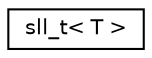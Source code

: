 digraph "Graphical Class Hierarchy"
{
  edge [fontname="Helvetica",fontsize="10",labelfontname="Helvetica",labelfontsize="10"];
  node [fontname="Helvetica",fontsize="10",shape=record];
  rankdir="LR";
  Node0 [label="sll_t\< T \>",height=0.2,width=0.4,color="black", fillcolor="white", style="filled",URL="$classsll__t.html"];
}
